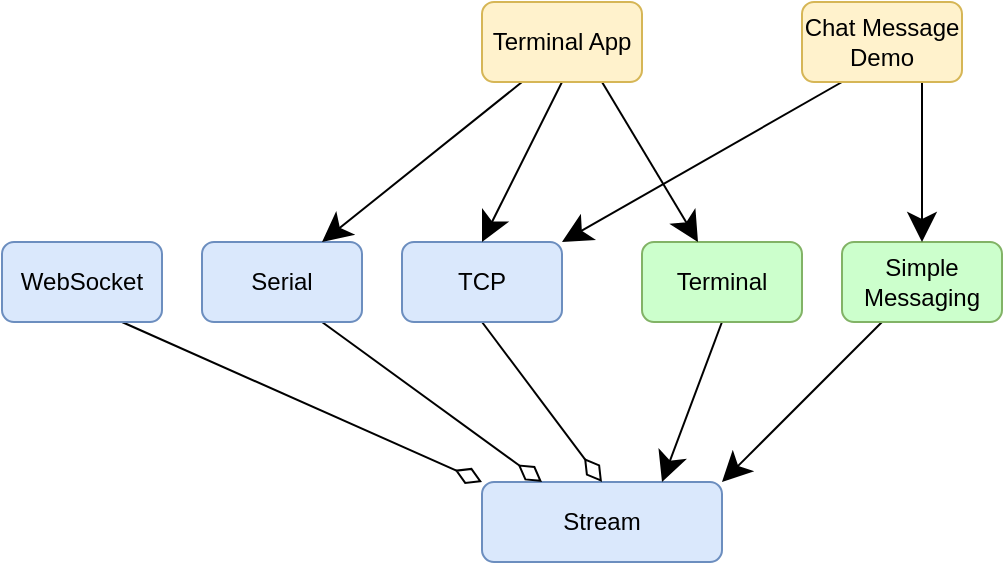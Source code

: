 <mxfile version="20.5.1" type="device"><diagram id="YicxIOglqqmBZJkij6Zk" name="Page-1"><mxGraphModel dx="1422" dy="804" grid="1" gridSize="10" guides="1" tooltips="1" connect="1" arrows="1" fold="1" page="1" pageScale="1" pageWidth="850" pageHeight="1100" math="0" shadow="0"><root><mxCell id="0"/><mxCell id="1" parent="0"/><mxCell id="0zumcall8GAqVTc4GpzY-1" value="Stream" style="rounded=1;whiteSpace=wrap;html=1;fillColor=#dae8fc;strokeColor=#6c8ebf;" vertex="1" parent="1"><mxGeometry x="400" y="480" width="120" height="40" as="geometry"/></mxCell><mxCell id="0zumcall8GAqVTc4GpzY-7" style="edgeStyle=none;rounded=0;orthogonalLoop=1;jettySize=auto;html=1;exitX=0.5;exitY=1;exitDx=0;exitDy=0;endArrow=diamondThin;endFill=0;startSize=6;endSize=12;entryX=0.5;entryY=0;entryDx=0;entryDy=0;" edge="1" parent="1" source="0zumcall8GAqVTc4GpzY-2" target="0zumcall8GAqVTc4GpzY-1"><mxGeometry relative="1" as="geometry"><mxPoint x="500" y="560" as="targetPoint"/></mxGeometry></mxCell><mxCell id="0zumcall8GAqVTc4GpzY-2" value="TCP" style="rounded=1;whiteSpace=wrap;html=1;fillColor=#dae8fc;strokeColor=#6c8ebf;" vertex="1" parent="1"><mxGeometry x="360" y="360" width="80" height="40" as="geometry"/></mxCell><mxCell id="0zumcall8GAqVTc4GpzY-6" style="edgeStyle=none;rounded=0;orthogonalLoop=1;jettySize=auto;html=1;exitX=0.75;exitY=1;exitDx=0;exitDy=0;entryX=0.25;entryY=0;entryDx=0;entryDy=0;endArrow=diamondThin;endFill=0;startSize=6;endSize=12;" edge="1" parent="1" source="0zumcall8GAqVTc4GpzY-3" target="0zumcall8GAqVTc4GpzY-1"><mxGeometry relative="1" as="geometry"/></mxCell><mxCell id="0zumcall8GAqVTc4GpzY-3" value="Serial" style="rounded=1;whiteSpace=wrap;html=1;fillColor=#dae8fc;strokeColor=#6c8ebf;" vertex="1" parent="1"><mxGeometry x="260" y="360" width="80" height="40" as="geometry"/></mxCell><mxCell id="0zumcall8GAqVTc4GpzY-5" style="rounded=0;orthogonalLoop=1;jettySize=auto;html=1;exitX=0.75;exitY=1;exitDx=0;exitDy=0;endArrow=diamondThin;endFill=0;startSize=6;endSize=12;entryX=0;entryY=0;entryDx=0;entryDy=0;" edge="1" parent="1" source="0zumcall8GAqVTc4GpzY-4" target="0zumcall8GAqVTc4GpzY-1"><mxGeometry relative="1" as="geometry"><mxPoint x="440" y="560" as="targetPoint"/></mxGeometry></mxCell><mxCell id="0zumcall8GAqVTc4GpzY-4" value="WebSocket" style="rounded=1;whiteSpace=wrap;html=1;fillColor=#dae8fc;strokeColor=#6c8ebf;" vertex="1" parent="1"><mxGeometry x="160" y="360" width="80" height="40" as="geometry"/></mxCell><mxCell id="0zumcall8GAqVTc4GpzY-11" style="edgeStyle=none;rounded=0;orthogonalLoop=1;jettySize=auto;html=1;exitX=0.5;exitY=1;exitDx=0;exitDy=0;entryX=0.75;entryY=0;entryDx=0;entryDy=0;endArrow=classic;endFill=1;startSize=6;endSize=12;" edge="1" parent="1" source="0zumcall8GAqVTc4GpzY-8" target="0zumcall8GAqVTc4GpzY-1"><mxGeometry relative="1" as="geometry"/></mxCell><mxCell id="0zumcall8GAqVTc4GpzY-8" value="Terminal" style="rounded=1;whiteSpace=wrap;html=1;fillColor=#CCFFCC;strokeColor=#82b366;" vertex="1" parent="1"><mxGeometry x="480" y="360" width="80" height="40" as="geometry"/></mxCell><mxCell id="0zumcall8GAqVTc4GpzY-14" style="edgeStyle=none;rounded=0;orthogonalLoop=1;jettySize=auto;html=1;exitX=0.25;exitY=1;exitDx=0;exitDy=0;entryX=1;entryY=0;entryDx=0;entryDy=0;endArrow=classic;endFill=1;startSize=6;endSize=12;" edge="1" parent="1" source="0zumcall8GAqVTc4GpzY-9" target="0zumcall8GAqVTc4GpzY-1"><mxGeometry relative="1" as="geometry"/></mxCell><mxCell id="0zumcall8GAqVTc4GpzY-9" value="Simple Messaging" style="rounded=1;whiteSpace=wrap;html=1;fillColor=#CCFFCC;strokeColor=#82b366;" vertex="1" parent="1"><mxGeometry x="580" y="360" width="80" height="40" as="geometry"/></mxCell><mxCell id="0zumcall8GAqVTc4GpzY-15" style="edgeStyle=none;rounded=0;orthogonalLoop=1;jettySize=auto;html=1;exitX=0.75;exitY=1;exitDx=0;exitDy=0;endArrow=classic;endFill=1;startSize=6;endSize=12;" edge="1" parent="1" source="0zumcall8GAqVTc4GpzY-10" target="0zumcall8GAqVTc4GpzY-8"><mxGeometry relative="1" as="geometry"/></mxCell><mxCell id="0zumcall8GAqVTc4GpzY-16" style="edgeStyle=none;rounded=0;orthogonalLoop=1;jettySize=auto;html=1;exitX=0.5;exitY=1;exitDx=0;exitDy=0;entryX=0.5;entryY=0;entryDx=0;entryDy=0;endArrow=classic;endFill=1;startSize=6;endSize=12;" edge="1" parent="1" source="0zumcall8GAqVTc4GpzY-10" target="0zumcall8GAqVTc4GpzY-2"><mxGeometry relative="1" as="geometry"/></mxCell><mxCell id="0zumcall8GAqVTc4GpzY-17" style="edgeStyle=none;rounded=0;orthogonalLoop=1;jettySize=auto;html=1;exitX=0.25;exitY=1;exitDx=0;exitDy=0;entryX=0.75;entryY=0;entryDx=0;entryDy=0;endArrow=classic;endFill=1;startSize=6;endSize=12;" edge="1" parent="1" source="0zumcall8GAqVTc4GpzY-10" target="0zumcall8GAqVTc4GpzY-3"><mxGeometry relative="1" as="geometry"/></mxCell><mxCell id="0zumcall8GAqVTc4GpzY-10" value="Terminal App" style="rounded=1;whiteSpace=wrap;html=1;fillColor=#fff2cc;strokeColor=#d6b656;" vertex="1" parent="1"><mxGeometry x="400" y="240" width="80" height="40" as="geometry"/></mxCell><mxCell id="0zumcall8GAqVTc4GpzY-19" style="edgeStyle=none;rounded=0;orthogonalLoop=1;jettySize=auto;html=1;exitX=0.75;exitY=1;exitDx=0;exitDy=0;entryX=0.5;entryY=0;entryDx=0;entryDy=0;endArrow=classic;endFill=1;startSize=6;endSize=12;" edge="1" parent="1" source="0zumcall8GAqVTc4GpzY-18" target="0zumcall8GAqVTc4GpzY-9"><mxGeometry relative="1" as="geometry"/></mxCell><mxCell id="0zumcall8GAqVTc4GpzY-20" style="edgeStyle=none;rounded=0;orthogonalLoop=1;jettySize=auto;html=1;exitX=0.25;exitY=1;exitDx=0;exitDy=0;entryX=1;entryY=0;entryDx=0;entryDy=0;endArrow=classic;endFill=1;startSize=6;endSize=12;" edge="1" parent="1" source="0zumcall8GAqVTc4GpzY-18" target="0zumcall8GAqVTc4GpzY-2"><mxGeometry relative="1" as="geometry"/></mxCell><mxCell id="0zumcall8GAqVTc4GpzY-18" value="Chat Message Demo" style="rounded=1;whiteSpace=wrap;html=1;fillColor=#fff2cc;strokeColor=#d6b656;" vertex="1" parent="1"><mxGeometry x="560" y="240" width="80" height="40" as="geometry"/></mxCell></root></mxGraphModel></diagram></mxfile>